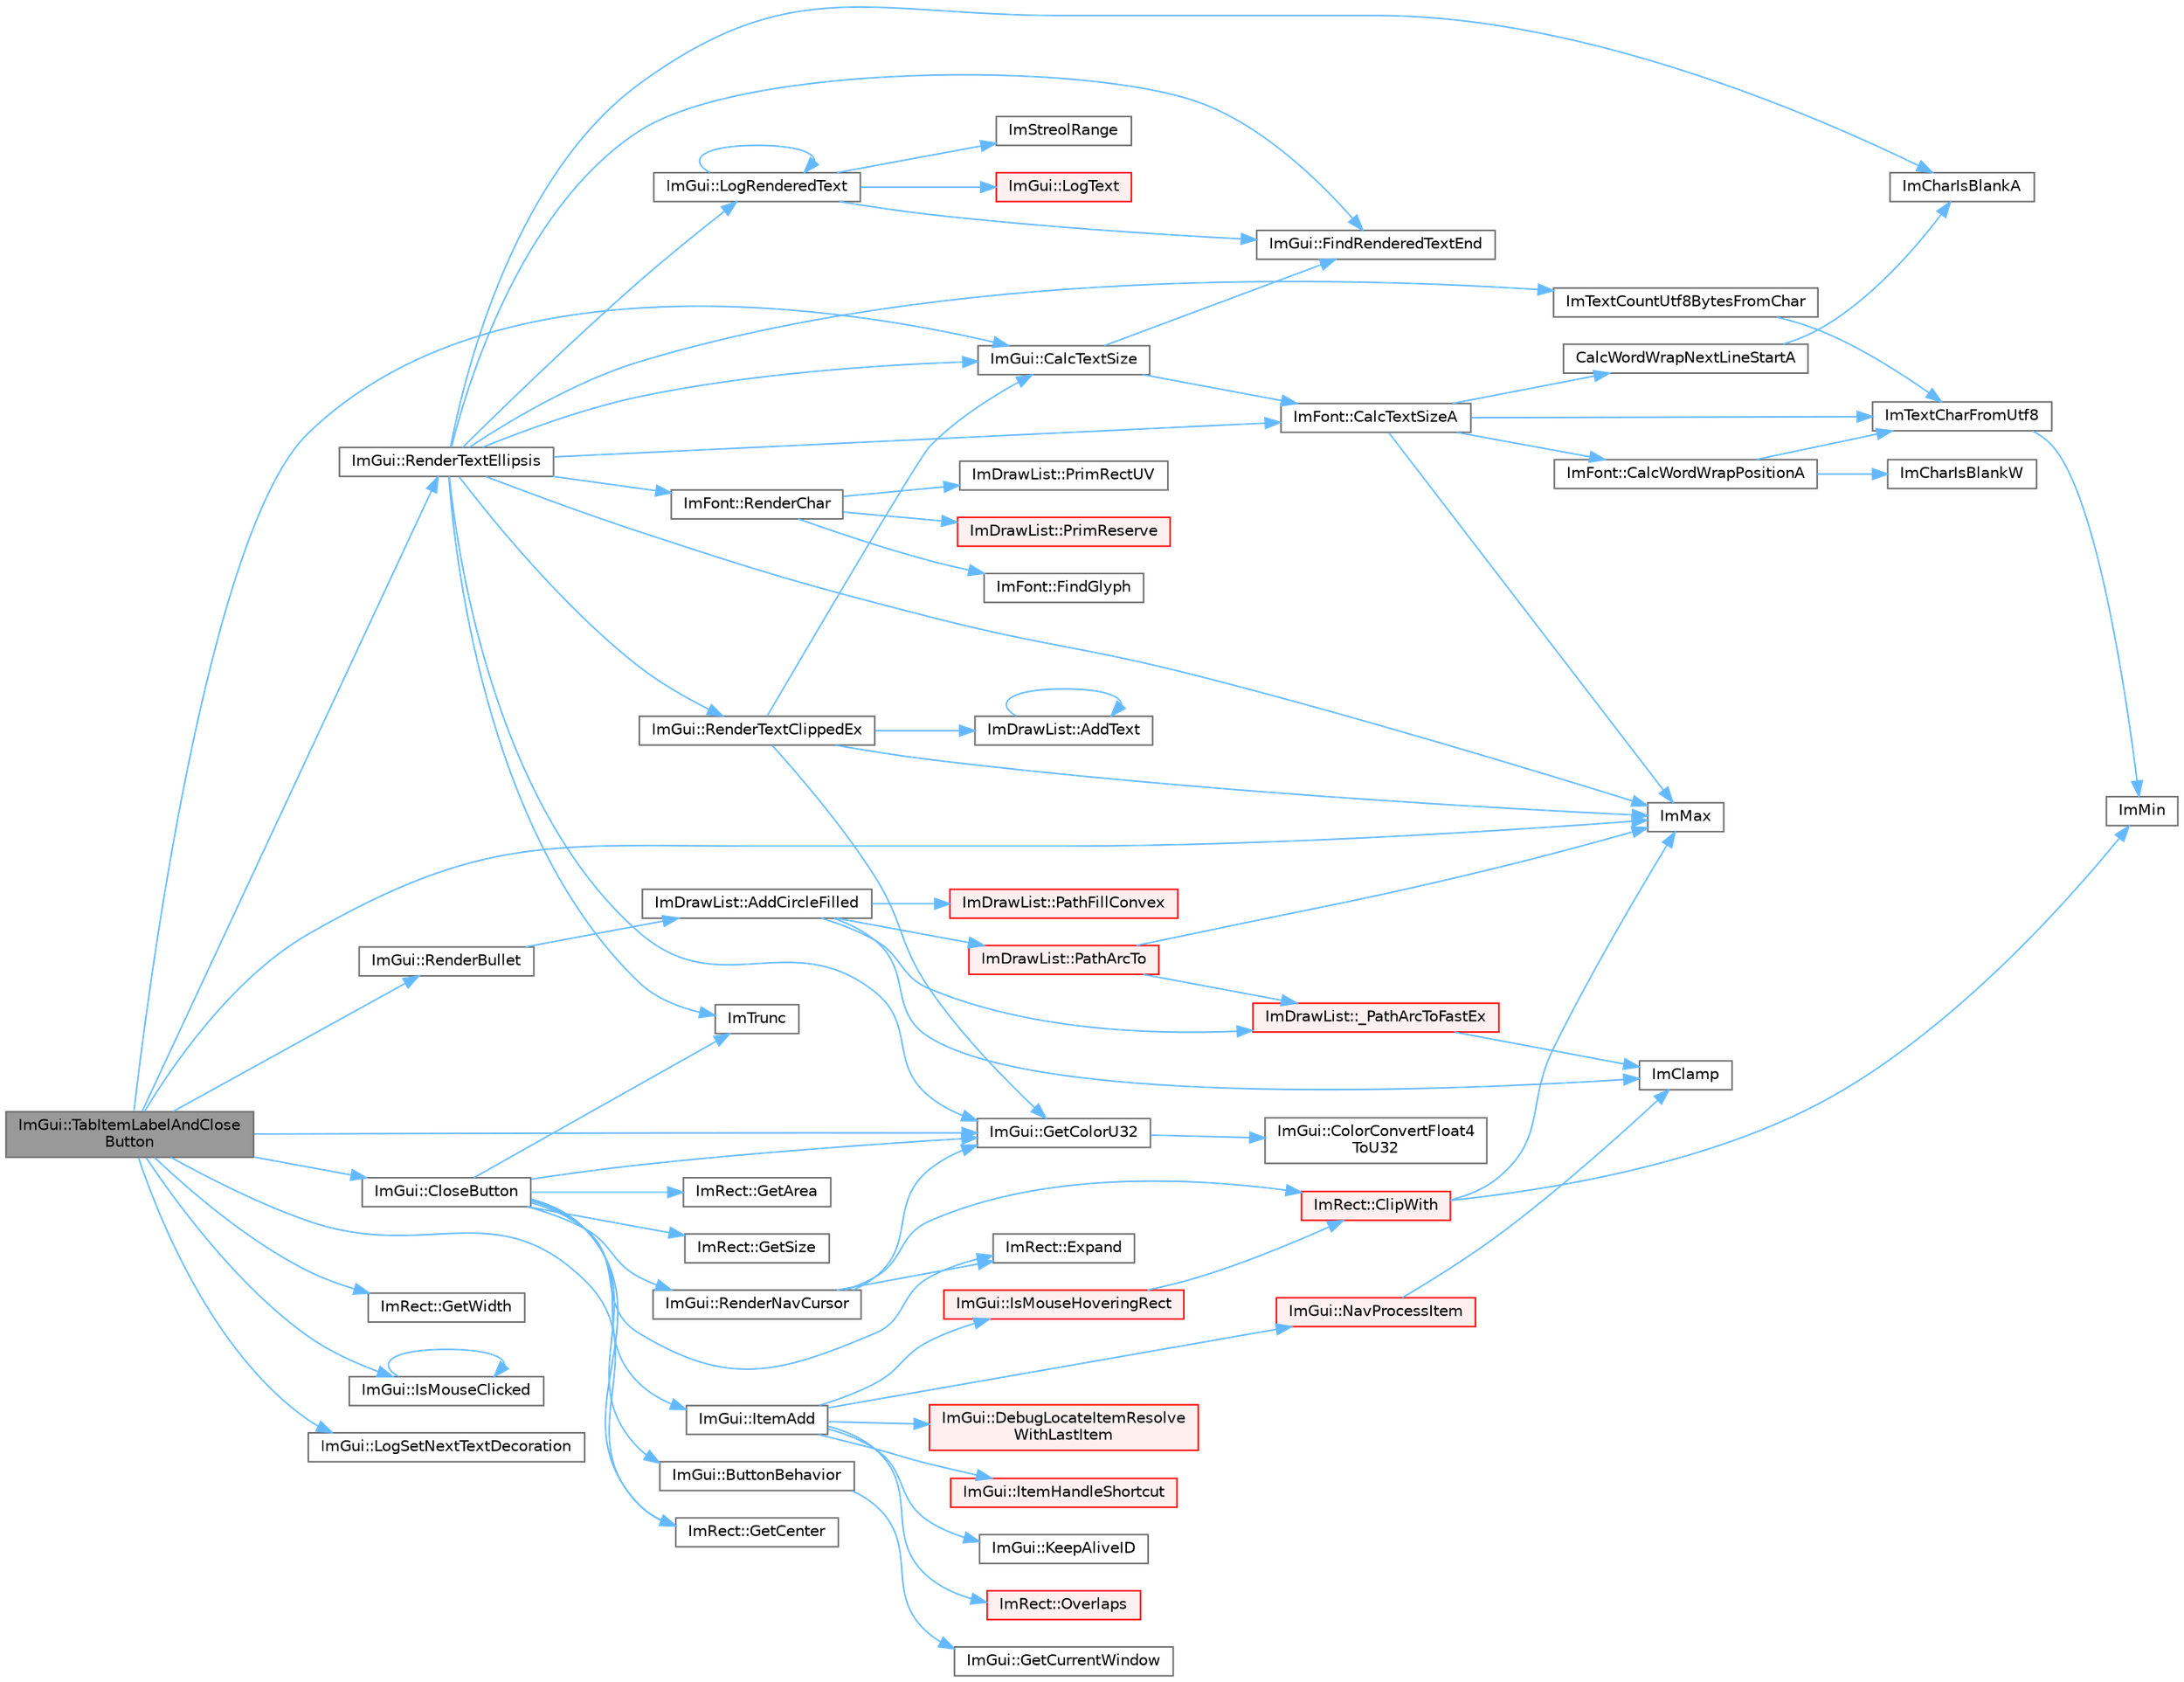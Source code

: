 digraph "ImGui::TabItemLabelAndCloseButton"
{
 // LATEX_PDF_SIZE
  bgcolor="transparent";
  edge [fontname=Helvetica,fontsize=10,labelfontname=Helvetica,labelfontsize=10];
  node [fontname=Helvetica,fontsize=10,shape=box,height=0.2,width=0.4];
  rankdir="LR";
  Node1 [id="Node000001",label="ImGui::TabItemLabelAndClose\lButton",height=0.2,width=0.4,color="gray40", fillcolor="grey60", style="filled", fontcolor="black",tooltip=" "];
  Node1 -> Node2 [id="edge1_Node000001_Node000002",color="steelblue1",style="solid",tooltip=" "];
  Node2 [id="Node000002",label="ImGui::CalcTextSize",height=0.2,width=0.4,color="grey40", fillcolor="white", style="filled",URL="$namespace_im_gui.html#a848b9db6cc4a186751c0ecebcaadc33b",tooltip=" "];
  Node2 -> Node3 [id="edge2_Node000002_Node000003",color="steelblue1",style="solid",tooltip=" "];
  Node3 [id="Node000003",label="ImFont::CalcTextSizeA",height=0.2,width=0.4,color="grey40", fillcolor="white", style="filled",URL="$struct_im_font.html#a418146c00c3dee351a411b952cce5175",tooltip=" "];
  Node3 -> Node4 [id="edge3_Node000003_Node000004",color="steelblue1",style="solid",tooltip=" "];
  Node4 [id="Node000004",label="CalcWordWrapNextLineStartA",height=0.2,width=0.4,color="grey40", fillcolor="white", style="filled",URL="$imgui__draw_8cpp.html#a9feb6cd3fa078effc2e7953a37426eb9",tooltip=" "];
  Node4 -> Node5 [id="edge4_Node000004_Node000005",color="steelblue1",style="solid",tooltip=" "];
  Node5 [id="Node000005",label="ImCharIsBlankA",height=0.2,width=0.4,color="grey40", fillcolor="white", style="filled",URL="$imgui__internal_8h.html#ac22c577d0d6591a9d948ab5590663359",tooltip=" "];
  Node3 -> Node6 [id="edge5_Node000003_Node000006",color="steelblue1",style="solid",tooltip=" "];
  Node6 [id="Node000006",label="ImFont::CalcWordWrapPositionA",height=0.2,width=0.4,color="grey40", fillcolor="white", style="filled",URL="$struct_im_font.html#a52c13554b8b4b4570451b8d4843c6f30",tooltip=" "];
  Node6 -> Node7 [id="edge6_Node000006_Node000007",color="steelblue1",style="solid",tooltip=" "];
  Node7 [id="Node000007",label="ImCharIsBlankW",height=0.2,width=0.4,color="grey40", fillcolor="white", style="filled",URL="$imgui__internal_8h.html#a28a0d11512ebeb664af106f145a37ddd",tooltip=" "];
  Node6 -> Node8 [id="edge7_Node000006_Node000008",color="steelblue1",style="solid",tooltip=" "];
  Node8 [id="Node000008",label="ImTextCharFromUtf8",height=0.2,width=0.4,color="grey40", fillcolor="white", style="filled",URL="$imgui_8cpp.html#abee86973b9888938f748a7850c2c0ff3",tooltip=" "];
  Node8 -> Node9 [id="edge8_Node000008_Node000009",color="steelblue1",style="solid",tooltip=" "];
  Node9 [id="Node000009",label="ImMin",height=0.2,width=0.4,color="grey40", fillcolor="white", style="filled",URL="$imgui__internal_8h.html#a7f9d7828066a9d61b5630adcdf4655d3",tooltip=" "];
  Node3 -> Node10 [id="edge9_Node000003_Node000010",color="steelblue1",style="solid",tooltip=" "];
  Node10 [id="Node000010",label="ImMax",height=0.2,width=0.4,color="grey40", fillcolor="white", style="filled",URL="$imgui__internal_8h.html#a7667efd95147d0422f140917c71a9226",tooltip=" "];
  Node3 -> Node8 [id="edge10_Node000003_Node000008",color="steelblue1",style="solid",tooltip=" "];
  Node2 -> Node11 [id="edge11_Node000002_Node000011",color="steelblue1",style="solid",tooltip=" "];
  Node11 [id="Node000011",label="ImGui::FindRenderedTextEnd",height=0.2,width=0.4,color="grey40", fillcolor="white", style="filled",URL="$namespace_im_gui.html#a7671e1dbc803a31b06081b52a771d83f",tooltip=" "];
  Node1 -> Node12 [id="edge12_Node000001_Node000012",color="steelblue1",style="solid",tooltip=" "];
  Node12 [id="Node000012",label="ImGui::CloseButton",height=0.2,width=0.4,color="grey40", fillcolor="white", style="filled",URL="$namespace_im_gui.html#a4f6da873474094ce131edd2dcda98551",tooltip=" "];
  Node12 -> Node13 [id="edge13_Node000012_Node000013",color="steelblue1",style="solid",tooltip=" "];
  Node13 [id="Node000013",label="ImGui::ButtonBehavior",height=0.2,width=0.4,color="grey40", fillcolor="white", style="filled",URL="$namespace_im_gui.html#a65a4f18b1bc8ce0f351687922089f374",tooltip=" "];
  Node13 -> Node14 [id="edge14_Node000013_Node000014",color="steelblue1",style="solid",tooltip=" "];
  Node14 [id="Node000014",label="ImGui::GetCurrentWindow",height=0.2,width=0.4,color="grey40", fillcolor="white", style="filled",URL="$namespace_im_gui.html#ac452417b5004ca16a814a72cff153526",tooltip=" "];
  Node12 -> Node15 [id="edge15_Node000012_Node000015",color="steelblue1",style="solid",tooltip=" "];
  Node15 [id="Node000015",label="ImRect::Expand",height=0.2,width=0.4,color="grey40", fillcolor="white", style="filled",URL="$struct_im_rect.html#af33a7424c3341d08acd69da30c27c753",tooltip=" "];
  Node12 -> Node16 [id="edge16_Node000012_Node000016",color="steelblue1",style="solid",tooltip=" "];
  Node16 [id="Node000016",label="ImRect::GetArea",height=0.2,width=0.4,color="grey40", fillcolor="white", style="filled",URL="$struct_im_rect.html#acb166afad83795305190598a7b92a185",tooltip=" "];
  Node12 -> Node17 [id="edge17_Node000012_Node000017",color="steelblue1",style="solid",tooltip=" "];
  Node17 [id="Node000017",label="ImRect::GetCenter",height=0.2,width=0.4,color="grey40", fillcolor="white", style="filled",URL="$struct_im_rect.html#aae13f8003184fd84f29d27c3c074cf43",tooltip=" "];
  Node12 -> Node18 [id="edge18_Node000012_Node000018",color="steelblue1",style="solid",tooltip=" "];
  Node18 [id="Node000018",label="ImGui::GetColorU32",height=0.2,width=0.4,color="grey40", fillcolor="white", style="filled",URL="$namespace_im_gui.html#a0de2d9bd347d9866511eb8d014e62556",tooltip=" "];
  Node18 -> Node19 [id="edge19_Node000018_Node000019",color="steelblue1",style="solid",tooltip=" "];
  Node19 [id="Node000019",label="ImGui::ColorConvertFloat4\lToU32",height=0.2,width=0.4,color="grey40", fillcolor="white", style="filled",URL="$namespace_im_gui.html#abe2691de0b1a71c774ab24cc91564a94",tooltip=" "];
  Node12 -> Node20 [id="edge20_Node000012_Node000020",color="steelblue1",style="solid",tooltip=" "];
  Node20 [id="Node000020",label="ImRect::GetSize",height=0.2,width=0.4,color="grey40", fillcolor="white", style="filled",URL="$struct_im_rect.html#ae459d9c50003058cfb34519a571aaf33",tooltip=" "];
  Node12 -> Node21 [id="edge21_Node000012_Node000021",color="steelblue1",style="solid",tooltip=" "];
  Node21 [id="Node000021",label="ImTrunc",height=0.2,width=0.4,color="grey40", fillcolor="white", style="filled",URL="$imgui__internal_8h.html#a34870cae27ccd450c17ec3d3910b2da4",tooltip=" "];
  Node12 -> Node22 [id="edge22_Node000012_Node000022",color="steelblue1",style="solid",tooltip=" "];
  Node22 [id="Node000022",label="ImGui::ItemAdd",height=0.2,width=0.4,color="grey40", fillcolor="white", style="filled",URL="$namespace_im_gui.html#a0c2ccafc8d403c02a6590ac21157b9ac",tooltip=" "];
  Node22 -> Node23 [id="edge23_Node000022_Node000023",color="steelblue1",style="solid",tooltip=" "];
  Node23 [id="Node000023",label="ImGui::DebugLocateItemResolve\lWithLastItem",height=0.2,width=0.4,color="red", fillcolor="#FFF0F0", style="filled",URL="$namespace_im_gui.html#ae8ab0d7dfc90af8e82db3ed9e7829219",tooltip=" "];
  Node22 -> Node46 [id="edge24_Node000022_Node000046",color="steelblue1",style="solid",tooltip=" "];
  Node46 [id="Node000046",label="ImGui::IsMouseHoveringRect",height=0.2,width=0.4,color="red", fillcolor="#FFF0F0", style="filled",URL="$namespace_im_gui.html#ae0b8ea0e06c457316d6aed6c5b2a1c25",tooltip=" "];
  Node46 -> Node47 [id="edge25_Node000046_Node000047",color="steelblue1",style="solid",tooltip=" "];
  Node47 [id="Node000047",label="ImRect::ClipWith",height=0.2,width=0.4,color="red", fillcolor="#FFF0F0", style="filled",URL="$struct_im_rect.html#ac02d5cf6ce0358aea9ed9df43d368f3f",tooltip=" "];
  Node47 -> Node10 [id="edge26_Node000047_Node000010",color="steelblue1",style="solid",tooltip=" "];
  Node47 -> Node9 [id="edge27_Node000047_Node000009",color="steelblue1",style="solid",tooltip=" "];
  Node22 -> Node50 [id="edge28_Node000022_Node000050",color="steelblue1",style="solid",tooltip=" "];
  Node50 [id="Node000050",label="ImGui::ItemHandleShortcut",height=0.2,width=0.4,color="red", fillcolor="#FFF0F0", style="filled",URL="$namespace_im_gui.html#a338deb537666a886cf3ece08c07e9fa9",tooltip=" "];
  Node22 -> Node53 [id="edge29_Node000022_Node000053",color="steelblue1",style="solid",tooltip=" "];
  Node53 [id="Node000053",label="ImGui::KeepAliveID",height=0.2,width=0.4,color="grey40", fillcolor="white", style="filled",URL="$namespace_im_gui.html#a85a245c78a9f7c351636bdad6e60c488",tooltip=" "];
  Node22 -> Node54 [id="edge30_Node000022_Node000054",color="steelblue1",style="solid",tooltip=" "];
  Node54 [id="Node000054",label="ImGui::NavProcessItem",height=0.2,width=0.4,color="red", fillcolor="#FFF0F0", style="filled",URL="$namespace_im_gui.html#aa217c2f0448788f3c064bf828a8f9d8f",tooltip=" "];
  Node54 -> Node38 [id="edge31_Node000054_Node000038",color="steelblue1",style="solid",tooltip=" "];
  Node38 [id="Node000038",label="ImClamp",height=0.2,width=0.4,color="grey40", fillcolor="white", style="filled",URL="$imgui__internal_8h.html#a6e61ede308bfd68c7434e17905a29fc8",tooltip=" "];
  Node22 -> Node76 [id="edge32_Node000022_Node000076",color="steelblue1",style="solid",tooltip=" "];
  Node76 [id="Node000076",label="ImRect::Overlaps",height=0.2,width=0.4,color="red", fillcolor="#FFF0F0", style="filled",URL="$struct_im_rect.html#a0af3bade3781e5e7c6afdf71ccfb0d43",tooltip=" "];
  Node12 -> Node77 [id="edge33_Node000012_Node000077",color="steelblue1",style="solid",tooltip=" "];
  Node77 [id="Node000077",label="ImGui::RenderNavCursor",height=0.2,width=0.4,color="grey40", fillcolor="white", style="filled",URL="$namespace_im_gui.html#a2722dcfe26c7f6e8cd522102ef5b7df2",tooltip=" "];
  Node77 -> Node47 [id="edge34_Node000077_Node000047",color="steelblue1",style="solid",tooltip=" "];
  Node77 -> Node15 [id="edge35_Node000077_Node000015",color="steelblue1",style="solid",tooltip=" "];
  Node77 -> Node18 [id="edge36_Node000077_Node000018",color="steelblue1",style="solid",tooltip=" "];
  Node1 -> Node17 [id="edge37_Node000001_Node000017",color="steelblue1",style="solid",tooltip=" "];
  Node1 -> Node18 [id="edge38_Node000001_Node000018",color="steelblue1",style="solid",tooltip=" "];
  Node1 -> Node78 [id="edge39_Node000001_Node000078",color="steelblue1",style="solid",tooltip=" "];
  Node78 [id="Node000078",label="ImRect::GetWidth",height=0.2,width=0.4,color="grey40", fillcolor="white", style="filled",URL="$struct_im_rect.html#afa75cb8491f20901c96166d17dcddac4",tooltip=" "];
  Node1 -> Node10 [id="edge40_Node000001_Node000010",color="steelblue1",style="solid",tooltip=" "];
  Node1 -> Node79 [id="edge41_Node000001_Node000079",color="steelblue1",style="solid",tooltip=" "];
  Node79 [id="Node000079",label="ImGui::IsMouseClicked",height=0.2,width=0.4,color="grey40", fillcolor="white", style="filled",URL="$namespace_im_gui.html#a2d430db9485d0b3d86d51d5436225495",tooltip=" "];
  Node79 -> Node79 [id="edge42_Node000079_Node000079",color="steelblue1",style="solid",tooltip=" "];
  Node1 -> Node80 [id="edge43_Node000001_Node000080",color="steelblue1",style="solid",tooltip=" "];
  Node80 [id="Node000080",label="ImGui::LogSetNextTextDecoration",height=0.2,width=0.4,color="grey40", fillcolor="white", style="filled",URL="$namespace_im_gui.html#a66bc1e61bff5f2170bcd2d7d071eaa22",tooltip=" "];
  Node1 -> Node81 [id="edge44_Node000001_Node000081",color="steelblue1",style="solid",tooltip=" "];
  Node81 [id="Node000081",label="ImGui::RenderBullet",height=0.2,width=0.4,color="grey40", fillcolor="white", style="filled",URL="$namespace_im_gui.html#a46189f75b2e25d595f1e71060d2a2633",tooltip=" "];
  Node81 -> Node82 [id="edge45_Node000081_Node000082",color="steelblue1",style="solid",tooltip=" "];
  Node82 [id="Node000082",label="ImDrawList::AddCircleFilled",height=0.2,width=0.4,color="grey40", fillcolor="white", style="filled",URL="$struct_im_draw_list.html#aef950cf8b0293b2c5e4708af72de045b",tooltip=" "];
  Node82 -> Node35 [id="edge46_Node000082_Node000035",color="steelblue1",style="solid",tooltip=" "];
  Node35 [id="Node000035",label="ImDrawList::_PathArcToFastEx",height=0.2,width=0.4,color="red", fillcolor="#FFF0F0", style="filled",URL="$struct_im_draw_list.html#ac25f3a7693ed13ba2dac455675be8654",tooltip=" "];
  Node35 -> Node38 [id="edge47_Node000035_Node000038",color="steelblue1",style="solid",tooltip=" "];
  Node82 -> Node38 [id="edge48_Node000082_Node000038",color="steelblue1",style="solid",tooltip=" "];
  Node82 -> Node83 [id="edge49_Node000082_Node000083",color="steelblue1",style="solid",tooltip=" "];
  Node83 [id="Node000083",label="ImDrawList::PathArcTo",height=0.2,width=0.4,color="red", fillcolor="#FFF0F0", style="filled",URL="$struct_im_draw_list.html#af86073403f1557cccb4ff45dfad0a74a",tooltip=" "];
  Node83 -> Node35 [id="edge50_Node000083_Node000035",color="steelblue1",style="solid",tooltip=" "];
  Node83 -> Node10 [id="edge51_Node000083_Node000010",color="steelblue1",style="solid",tooltip=" "];
  Node82 -> Node62 [id="edge52_Node000082_Node000062",color="steelblue1",style="solid",tooltip=" "];
  Node62 [id="Node000062",label="ImDrawList::PathFillConvex",height=0.2,width=0.4,color="red", fillcolor="#FFF0F0", style="filled",URL="$struct_im_draw_list.html#aea9301cb99ebf4b27f5d3959017567c9",tooltip=" "];
  Node1 -> Node86 [id="edge53_Node000001_Node000086",color="steelblue1",style="solid",tooltip=" "];
  Node86 [id="Node000086",label="ImGui::RenderTextEllipsis",height=0.2,width=0.4,color="grey40", fillcolor="white", style="filled",URL="$namespace_im_gui.html#a029bab9f4602be86178307b168975a6d",tooltip=" "];
  Node86 -> Node2 [id="edge54_Node000086_Node000002",color="steelblue1",style="solid",tooltip=" "];
  Node86 -> Node3 [id="edge55_Node000086_Node000003",color="steelblue1",style="solid",tooltip=" "];
  Node86 -> Node11 [id="edge56_Node000086_Node000011",color="steelblue1",style="solid",tooltip=" "];
  Node86 -> Node18 [id="edge57_Node000086_Node000018",color="steelblue1",style="solid",tooltip=" "];
  Node86 -> Node5 [id="edge58_Node000086_Node000005",color="steelblue1",style="solid",tooltip=" "];
  Node86 -> Node10 [id="edge59_Node000086_Node000010",color="steelblue1",style="solid",tooltip=" "];
  Node86 -> Node87 [id="edge60_Node000086_Node000087",color="steelblue1",style="solid",tooltip=" "];
  Node87 [id="Node000087",label="ImTextCountUtf8BytesFromChar",height=0.2,width=0.4,color="grey40", fillcolor="white", style="filled",URL="$imgui_8cpp.html#ae1d5a0a2772f1e426f4bedbf4148235d",tooltip=" "];
  Node87 -> Node8 [id="edge61_Node000087_Node000008",color="steelblue1",style="solid",tooltip=" "];
  Node86 -> Node21 [id="edge62_Node000086_Node000021",color="steelblue1",style="solid",tooltip=" "];
  Node86 -> Node88 [id="edge63_Node000086_Node000088",color="steelblue1",style="solid",tooltip=" "];
  Node88 [id="Node000088",label="ImGui::LogRenderedText",height=0.2,width=0.4,color="grey40", fillcolor="white", style="filled",URL="$namespace_im_gui.html#a7a0d62e33f2236ec2f789e24ca0fb56f",tooltip=" "];
  Node88 -> Node11 [id="edge64_Node000088_Node000011",color="steelblue1",style="solid",tooltip=" "];
  Node88 -> Node89 [id="edge65_Node000088_Node000089",color="steelblue1",style="solid",tooltip=" "];
  Node89 [id="Node000089",label="ImStreolRange",height=0.2,width=0.4,color="grey40", fillcolor="white", style="filled",URL="$imgui_8cpp.html#a03518d9439506b890f4568f682835dba",tooltip=" "];
  Node88 -> Node88 [id="edge66_Node000088_Node000088",color="steelblue1",style="solid",tooltip=" "];
  Node88 -> Node90 [id="edge67_Node000088_Node000090",color="steelblue1",style="solid",tooltip=" "];
  Node90 [id="Node000090",label="ImGui::LogText",height=0.2,width=0.4,color="red", fillcolor="#FFF0F0", style="filled",URL="$namespace_im_gui.html#aa548475d8f771ab6524d73d900a41198",tooltip=" "];
  Node86 -> Node93 [id="edge68_Node000086_Node000093",color="steelblue1",style="solid",tooltip=" "];
  Node93 [id="Node000093",label="ImFont::RenderChar",height=0.2,width=0.4,color="grey40", fillcolor="white", style="filled",URL="$struct_im_font.html#a3bc3a49edc3a529763c45e2c25e66727",tooltip=" "];
  Node93 -> Node94 [id="edge69_Node000093_Node000094",color="steelblue1",style="solid",tooltip=" "];
  Node94 [id="Node000094",label="ImFont::FindGlyph",height=0.2,width=0.4,color="grey40", fillcolor="white", style="filled",URL="$struct_im_font.html#a335e2966ab0f067c24f7bf6e6ebf7050",tooltip=" "];
  Node93 -> Node95 [id="edge70_Node000093_Node000095",color="steelblue1",style="solid",tooltip=" "];
  Node95 [id="Node000095",label="ImDrawList::PrimRectUV",height=0.2,width=0.4,color="grey40", fillcolor="white", style="filled",URL="$struct_im_draw_list.html#a77d48ed5b33ccdd908824c0a3bebfff8",tooltip=" "];
  Node93 -> Node28 [id="edge71_Node000093_Node000028",color="steelblue1",style="solid",tooltip=" "];
  Node28 [id="Node000028",label="ImDrawList::PrimReserve",height=0.2,width=0.4,color="red", fillcolor="#FFF0F0", style="filled",URL="$struct_im_draw_list.html#a879aa38dbfb0344e3e023d65c002c7d7",tooltip=" "];
  Node86 -> Node96 [id="edge72_Node000086_Node000096",color="steelblue1",style="solid",tooltip=" "];
  Node96 [id="Node000096",label="ImGui::RenderTextClippedEx",height=0.2,width=0.4,color="grey40", fillcolor="white", style="filled",URL="$namespace_im_gui.html#a6ff0aaef091d39b0e2e2f6afeb647b34",tooltip=" "];
  Node96 -> Node65 [id="edge73_Node000096_Node000065",color="steelblue1",style="solid",tooltip=" "];
  Node65 [id="Node000065",label="ImDrawList::AddText",height=0.2,width=0.4,color="grey40", fillcolor="white", style="filled",URL="$struct_im_draw_list.html#ac5221bd86b3429f6d5b6e6ffe454942d",tooltip=" "];
  Node65 -> Node65 [id="edge74_Node000065_Node000065",color="steelblue1",style="solid",tooltip=" "];
  Node96 -> Node2 [id="edge75_Node000096_Node000002",color="steelblue1",style="solid",tooltip=" "];
  Node96 -> Node18 [id="edge76_Node000096_Node000018",color="steelblue1",style="solid",tooltip=" "];
  Node96 -> Node10 [id="edge77_Node000096_Node000010",color="steelblue1",style="solid",tooltip=" "];
}

